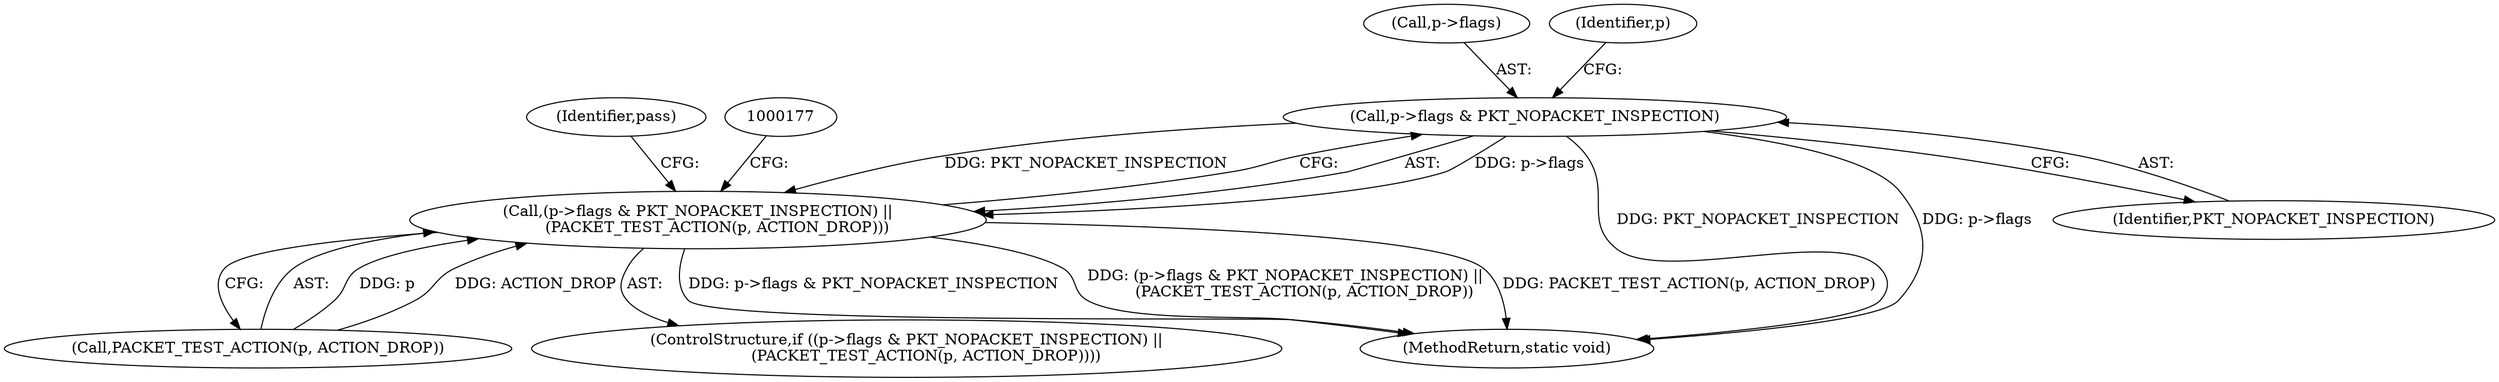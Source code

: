 digraph "0_suricata_e1ef57c848bbe4e567d5d4b66d346a742e3f77a1@pointer" {
"1000111" [label="(Call,p->flags & PKT_NOPACKET_INSPECTION)"];
"1000110" [label="(Call,(p->flags & PKT_NOPACKET_INSPECTION) ||\n        (PACKET_TEST_ACTION(p, ACTION_DROP)))"];
"1000183" [label="(MethodReturn,static void)"];
"1000116" [label="(Call,PACKET_TEST_ACTION(p, ACTION_DROP))"];
"1000109" [label="(ControlStructure,if ((p->flags & PKT_NOPACKET_INSPECTION) ||\n        (PACKET_TEST_ACTION(p, ACTION_DROP))))"];
"1000115" [label="(Identifier,PKT_NOPACKET_INSPECTION)"];
"1000111" [label="(Call,p->flags & PKT_NOPACKET_INSPECTION)"];
"1000110" [label="(Call,(p->flags & PKT_NOPACKET_INSPECTION) ||\n        (PACKET_TEST_ACTION(p, ACTION_DROP)))"];
"1000112" [label="(Call,p->flags)"];
"1000122" [label="(Identifier,pass)"];
"1000117" [label="(Identifier,p)"];
"1000111" -> "1000110"  [label="AST: "];
"1000111" -> "1000115"  [label="CFG: "];
"1000112" -> "1000111"  [label="AST: "];
"1000115" -> "1000111"  [label="AST: "];
"1000117" -> "1000111"  [label="CFG: "];
"1000110" -> "1000111"  [label="CFG: "];
"1000111" -> "1000183"  [label="DDG: PKT_NOPACKET_INSPECTION"];
"1000111" -> "1000183"  [label="DDG: p->flags"];
"1000111" -> "1000110"  [label="DDG: p->flags"];
"1000111" -> "1000110"  [label="DDG: PKT_NOPACKET_INSPECTION"];
"1000110" -> "1000109"  [label="AST: "];
"1000110" -> "1000116"  [label="CFG: "];
"1000116" -> "1000110"  [label="AST: "];
"1000122" -> "1000110"  [label="CFG: "];
"1000177" -> "1000110"  [label="CFG: "];
"1000110" -> "1000183"  [label="DDG: (p->flags & PKT_NOPACKET_INSPECTION) ||\n        (PACKET_TEST_ACTION(p, ACTION_DROP))"];
"1000110" -> "1000183"  [label="DDG: PACKET_TEST_ACTION(p, ACTION_DROP)"];
"1000110" -> "1000183"  [label="DDG: p->flags & PKT_NOPACKET_INSPECTION"];
"1000116" -> "1000110"  [label="DDG: p"];
"1000116" -> "1000110"  [label="DDG: ACTION_DROP"];
}
